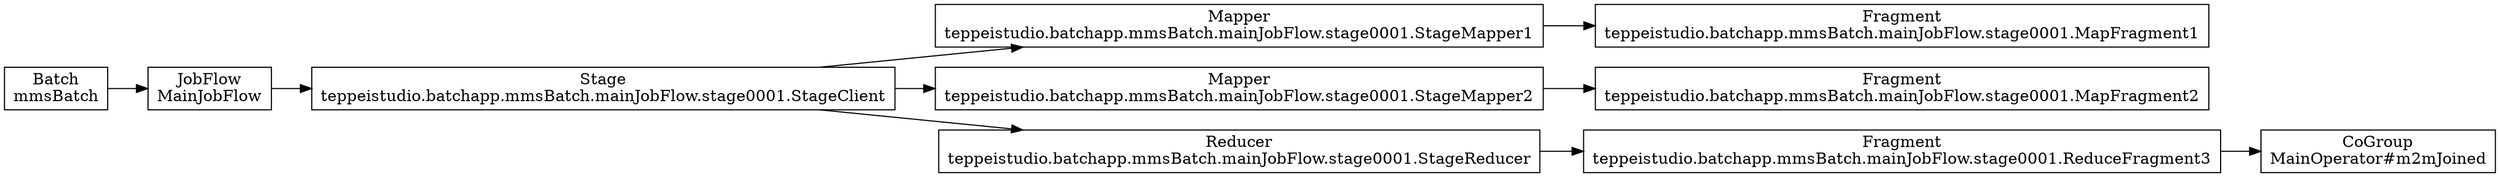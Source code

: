 digraph {
    rankdir = LR;
    "93ab5c77-7902-4f84-9787-d3faaa82e4a8" [shape=box, label="Batch\nmmsBatch"];
    "cc46420d-ab7d-4566-8baa-a2af250f05a2" [shape=box, label="JobFlow\nMainJobFlow"];
    "27acc73b-00e4-4e7b-8f8c-504f29a3fd6a" [shape=box, label="Stage\nteppeistudio.batchapp.mmsBatch.mainJobFlow.stage0001.StageClient"];
    "2270039b-2fd6-4593-8630-d92d77b4428e" [shape=box, label="Mapper\nteppeistudio.batchapp.mmsBatch.mainJobFlow.stage0001.StageMapper1"];
    "27acc73b-00e4-4e7b-8f8c-504f29a3fd6a" -> "2270039b-2fd6-4593-8630-d92d77b4428e";
    "dbdd6365-23c9-47b1-bd56-adbae62b58f0" [shape=box, label="Fragment\nteppeistudio.batchapp.mmsBatch.mainJobFlow.stage0001.MapFragment1"];
    "2270039b-2fd6-4593-8630-d92d77b4428e" -> "dbdd6365-23c9-47b1-bd56-adbae62b58f0";
    "fd1dae94-7ada-4d4d-ba23-aed0cf20a002" [shape=box, label="Mapper\nteppeistudio.batchapp.mmsBatch.mainJobFlow.stage0001.StageMapper2"];
    "27acc73b-00e4-4e7b-8f8c-504f29a3fd6a" -> "fd1dae94-7ada-4d4d-ba23-aed0cf20a002";
    "a056e30d-a2d1-4042-8ccf-ec6d6261c001" [shape=box, label="Fragment\nteppeistudio.batchapp.mmsBatch.mainJobFlow.stage0001.MapFragment2"];
    "fd1dae94-7ada-4d4d-ba23-aed0cf20a002" -> "a056e30d-a2d1-4042-8ccf-ec6d6261c001";
    "cc58c5dd-f047-4f0b-a907-553e4cc6f159" [shape=box, label="Reducer\nteppeistudio.batchapp.mmsBatch.mainJobFlow.stage0001.StageReducer"];
    "27acc73b-00e4-4e7b-8f8c-504f29a3fd6a" -> "cc58c5dd-f047-4f0b-a907-553e4cc6f159";
    "0bd37137-960d-4b44-9327-c8cc275f6686" [shape=box, label="Fragment\nteppeistudio.batchapp.mmsBatch.mainJobFlow.stage0001.ReduceFragment3"];
    "e6a65b6d-4831-4b17-8cba-90c5ff3346cd" [shape=box, label="CoGroup\nMainOperator#m2mJoined"];
    "0bd37137-960d-4b44-9327-c8cc275f6686" -> "e6a65b6d-4831-4b17-8cba-90c5ff3346cd";
    "cc58c5dd-f047-4f0b-a907-553e4cc6f159" -> "0bd37137-960d-4b44-9327-c8cc275f6686";
    "cc46420d-ab7d-4566-8baa-a2af250f05a2" -> "27acc73b-00e4-4e7b-8f8c-504f29a3fd6a";
    "93ab5c77-7902-4f84-9787-d3faaa82e4a8" -> "cc46420d-ab7d-4566-8baa-a2af250f05a2";
}
